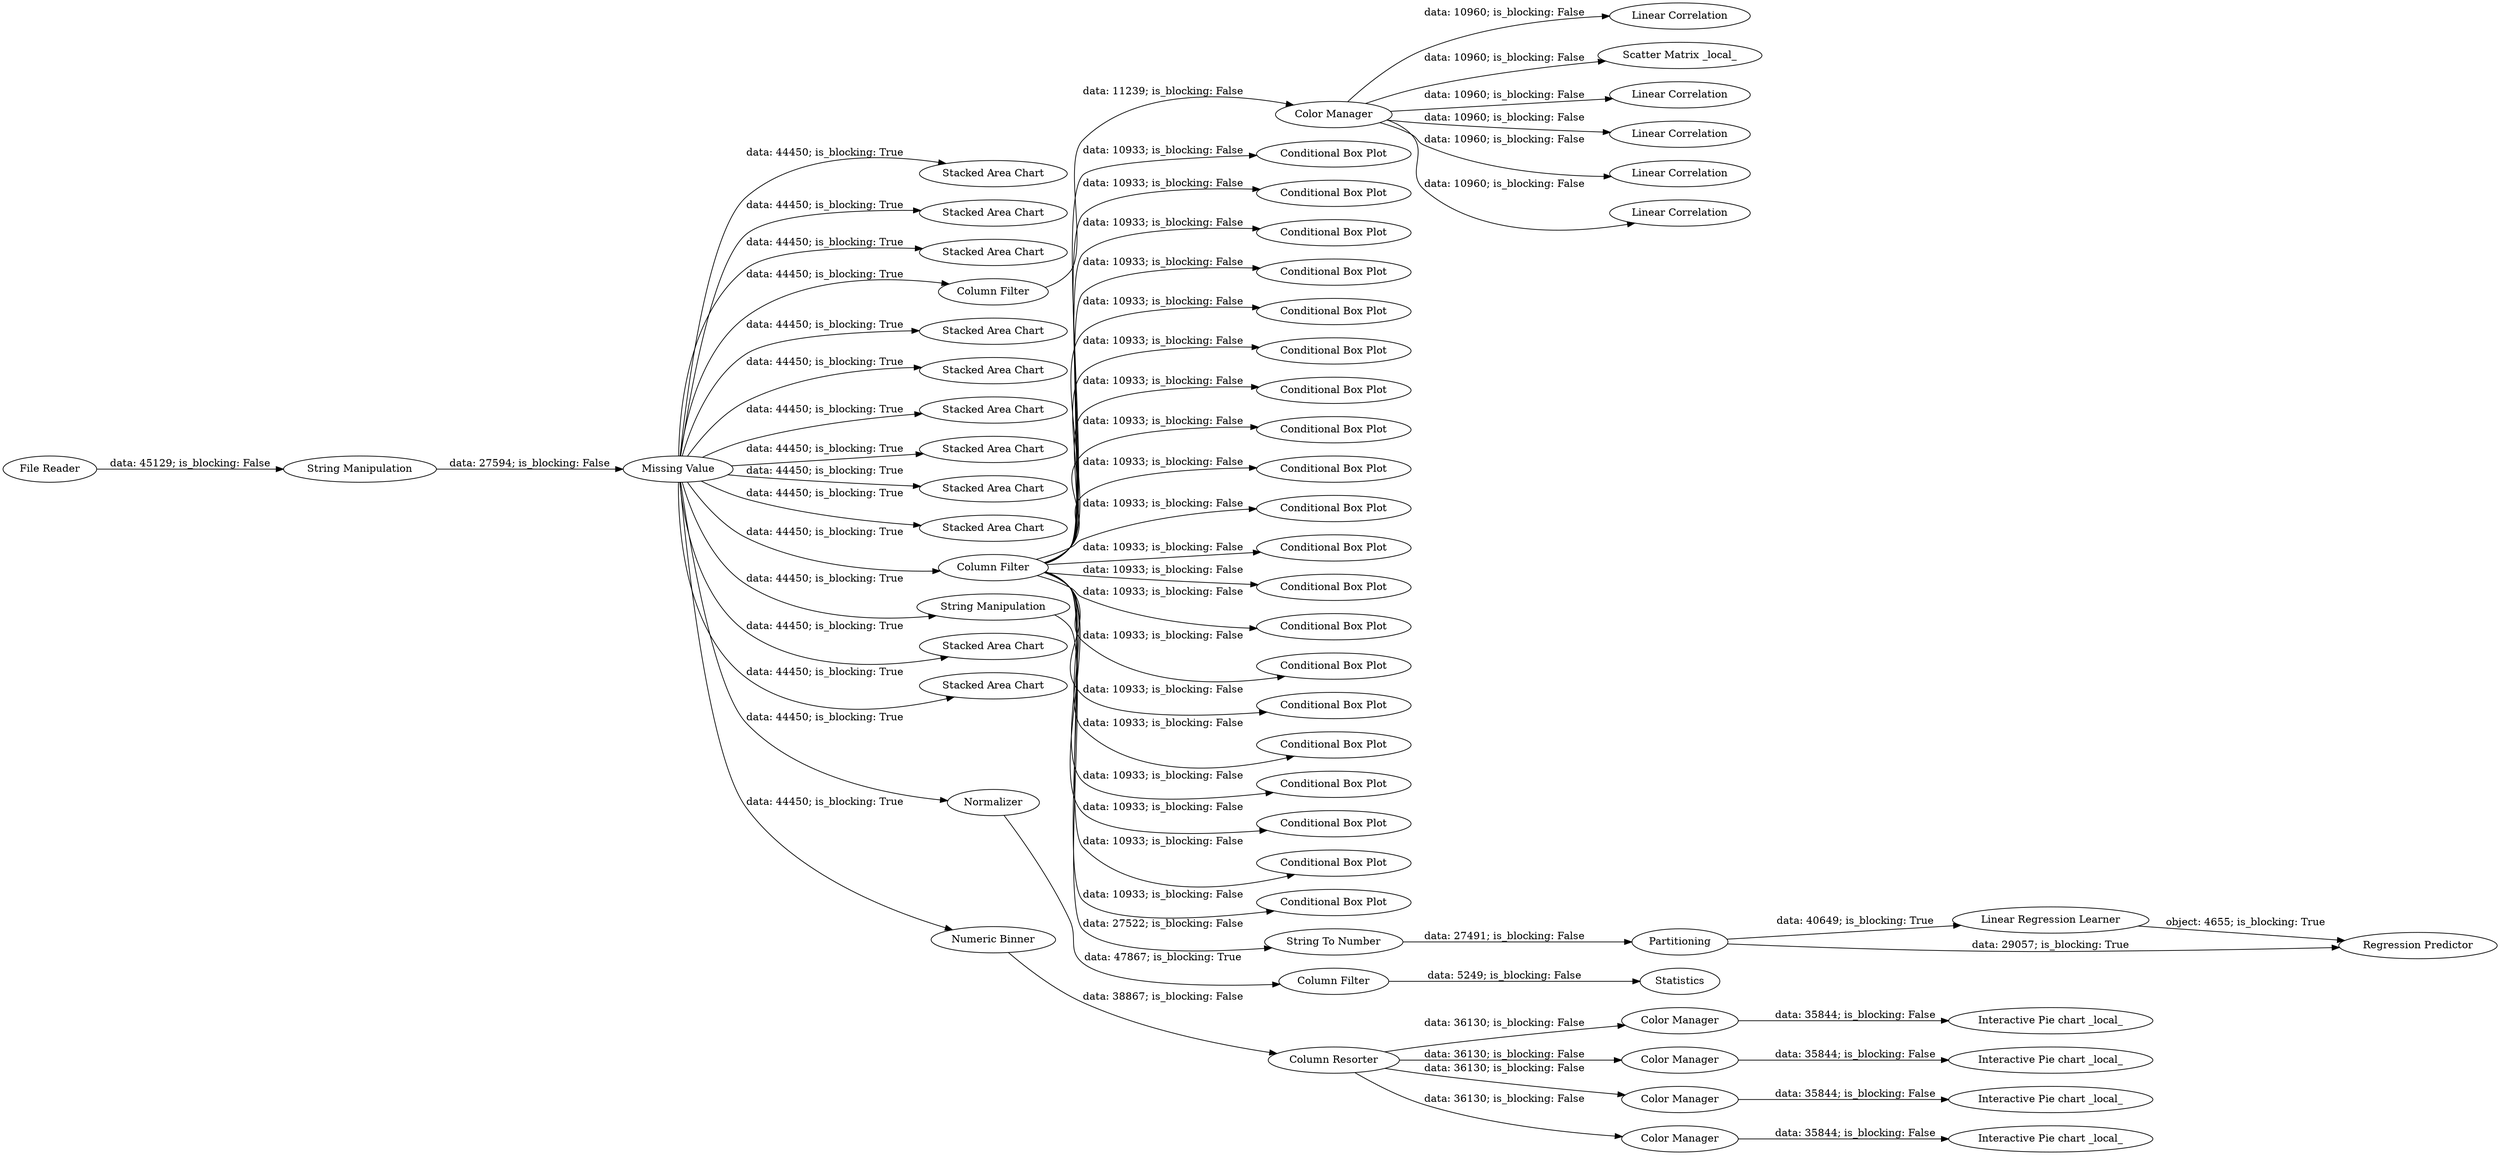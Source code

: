 digraph {
	"3035265035542747938_57" [label="Stacked Area Chart"]
	"3035265035542747938_64" [label="Stacked Area Chart"]
	"3035265035542747938_3" [label="Missing Value"]
	"3035265035542747938_1" [label="File Reader"]
	"3035265035542747938_42" [label="Conditional Box Plot"]
	"3035265035542747938_70" [label="Linear Regression Learner"]
	"3035265035542747938_39" [label="Conditional Box Plot"]
	"3035265035542747938_58" [label="Stacked Area Chart"]
	"3035265035542747938_25" [label="Column Filter"]
	"3035265035542747938_15" [label="Color Manager"]
	"3035265035542747938_76" [label="String To Number"]
	"3035265035542747938_60" [label="Stacked Area Chart"]
	"3035265035542747938_51" [label="Conditional Box Plot"]
	"3035265035542747938_22" [label="Interactive Pie chart _local_"]
	"3035265035542747938_61" [label="Stacked Area Chart"]
	"3035265035542747938_53" [label="Conditional Box Plot"]
	"3035265035542747938_41" [label="Conditional Box Plot"]
	"3035265035542747938_66" [label="Conditional Box Plot"]
	"3035265035542747938_48" [label="Conditional Box Plot"]
	"3035265035542747938_36" [label="Linear Correlation"]
	"3035265035542747938_68" [label="Conditional Box Plot"]
	"3035265035542747938_33" [label="Scatter Matrix _local_"]
	"3035265035542747938_16" [label="Color Manager"]
	"3035265035542747938_59" [label="Stacked Area Chart"]
	"3035265035542747938_17" [label="Color Manager"]
	"3035265035542747938_14" [label="Column Resorter"]
	"3035265035542747938_47" [label="Conditional Box Plot"]
	"3035265035542747938_20" [label="Interactive Pie chart _local_"]
	"3035265035542747938_45" [label="Conditional Box Plot"]
	"3035265035542747938_56" [label="Stacked Area Chart"]
	"3035265035542747938_54" [label="Stacked Area Chart"]
	"3035265035542747938_43" [label="Conditional Box Plot"]
	"3035265035542747938_19" [label="Interactive Pie chart _local_"]
	"3035265035542747938_40" [label="Conditional Box Plot"]
	"3035265035542747938_63" [label="Stacked Area Chart"]
	"3035265035542747938_35" [label="Linear Correlation"]
	"3035265035542747938_37" [label="Column Filter"]
	"3035265035542747938_50" [label="Conditional Box Plot"]
	"3035265035542747938_24" [label="Column Filter"]
	"3035265035542747938_69" [label="Conditional Box Plot"]
	"3035265035542747938_2" [label="String Manipulation"]
	"3035265035542747938_75" [label="String Manipulation"]
	"3035265035542747938_30" [label="Color Manager"]
	"3035265035542747938_49" [label="Conditional Box Plot"]
	"3035265035542747938_55" [label="Stacked Area Chart"]
	"3035265035542747938_31" [label=Statistics]
	"3035265035542747938_32" [label="Linear Correlation"]
	"3035265035542747938_62" [label="Stacked Area Chart"]
	"3035265035542747938_44" [label="Conditional Box Plot"]
	"3035265035542747938_71" [label="Regression Predictor"]
	"3035265035542747938_67" [label="Conditional Box Plot"]
	"3035265035542747938_52" [label="Conditional Box Plot"]
	"3035265035542747938_46" [label="Conditional Box Plot"]
	"3035265035542747938_18" [label="Color Manager"]
	"3035265035542747938_23" [label=Normalizer]
	"3035265035542747938_4" [label="Numeric Binner"]
	"3035265035542747938_38" [label="Conditional Box Plot"]
	"3035265035542747938_73" [label=Partitioning]
	"3035265035542747938_65" [label="Linear Correlation"]
	"3035265035542747938_34" [label="Linear Correlation"]
	"3035265035542747938_21" [label="Interactive Pie chart _local_"]
	"3035265035542747938_3" -> "3035265035542747938_60" [label="data: 44450; is_blocking: True"]
	"3035265035542747938_4" -> "3035265035542747938_14" [label="data: 38867; is_blocking: False"]
	"3035265035542747938_30" -> "3035265035542747938_34" [label="data: 10960; is_blocking: False"]
	"3035265035542747938_24" -> "3035265035542747938_31" [label="data: 5249; is_blocking: False"]
	"3035265035542747938_3" -> "3035265035542747938_23" [label="data: 44450; is_blocking: True"]
	"3035265035542747938_16" -> "3035265035542747938_20" [label="data: 35844; is_blocking: False"]
	"3035265035542747938_3" -> "3035265035542747938_57" [label="data: 44450; is_blocking: True"]
	"3035265035542747938_25" -> "3035265035542747938_30" [label="data: 11239; is_blocking: False"]
	"3035265035542747938_37" -> "3035265035542747938_43" [label="data: 10933; is_blocking: False"]
	"3035265035542747938_37" -> "3035265035542747938_66" [label="data: 10933; is_blocking: False"]
	"3035265035542747938_37" -> "3035265035542747938_53" [label="data: 10933; is_blocking: False"]
	"3035265035542747938_37" -> "3035265035542747938_47" [label="data: 10933; is_blocking: False"]
	"3035265035542747938_17" -> "3035265035542747938_21" [label="data: 35844; is_blocking: False"]
	"3035265035542747938_37" -> "3035265035542747938_51" [label="data: 10933; is_blocking: False"]
	"3035265035542747938_30" -> "3035265035542747938_36" [label="data: 10960; is_blocking: False"]
	"3035265035542747938_37" -> "3035265035542747938_69" [label="data: 10933; is_blocking: False"]
	"3035265035542747938_3" -> "3035265035542747938_55" [label="data: 44450; is_blocking: True"]
	"3035265035542747938_73" -> "3035265035542747938_71" [label="data: 29057; is_blocking: True"]
	"3035265035542747938_37" -> "3035265035542747938_39" [label="data: 10933; is_blocking: False"]
	"3035265035542747938_14" -> "3035265035542747938_15" [label="data: 36130; is_blocking: False"]
	"3035265035542747938_37" -> "3035265035542747938_42" [label="data: 10933; is_blocking: False"]
	"3035265035542747938_30" -> "3035265035542747938_35" [label="data: 10960; is_blocking: False"]
	"3035265035542747938_30" -> "3035265035542747938_33" [label="data: 10960; is_blocking: False"]
	"3035265035542747938_18" -> "3035265035542747938_22" [label="data: 35844; is_blocking: False"]
	"3035265035542747938_37" -> "3035265035542747938_40" [label="data: 10933; is_blocking: False"]
	"3035265035542747938_2" -> "3035265035542747938_3" [label="data: 27594; is_blocking: False"]
	"3035265035542747938_3" -> "3035265035542747938_61" [label="data: 44450; is_blocking: True"]
	"3035265035542747938_37" -> "3035265035542747938_48" [label="data: 10933; is_blocking: False"]
	"3035265035542747938_1" -> "3035265035542747938_2" [label="data: 45129; is_blocking: False"]
	"3035265035542747938_37" -> "3035265035542747938_44" [label="data: 10933; is_blocking: False"]
	"3035265035542747938_14" -> "3035265035542747938_18" [label="data: 36130; is_blocking: False"]
	"3035265035542747938_37" -> "3035265035542747938_45" [label="data: 10933; is_blocking: False"]
	"3035265035542747938_30" -> "3035265035542747938_32" [label="data: 10960; is_blocking: False"]
	"3035265035542747938_37" -> "3035265035542747938_49" [label="data: 10933; is_blocking: False"]
	"3035265035542747938_76" -> "3035265035542747938_73" [label="data: 27491; is_blocking: False"]
	"3035265035542747938_3" -> "3035265035542747938_25" [label="data: 44450; is_blocking: True"]
	"3035265035542747938_14" -> "3035265035542747938_17" [label="data: 36130; is_blocking: False"]
	"3035265035542747938_37" -> "3035265035542747938_46" [label="data: 10933; is_blocking: False"]
	"3035265035542747938_73" -> "3035265035542747938_70" [label="data: 40649; is_blocking: True"]
	"3035265035542747938_37" -> "3035265035542747938_67" [label="data: 10933; is_blocking: False"]
	"3035265035542747938_3" -> "3035265035542747938_54" [label="data: 44450; is_blocking: True"]
	"3035265035542747938_14" -> "3035265035542747938_16" [label="data: 36130; is_blocking: False"]
	"3035265035542747938_75" -> "3035265035542747938_76" [label="data: 27522; is_blocking: False"]
	"3035265035542747938_3" -> "3035265035542747938_63" [label="data: 44450; is_blocking: True"]
	"3035265035542747938_23" -> "3035265035542747938_24" [label="data: 47867; is_blocking: True"]
	"3035265035542747938_37" -> "3035265035542747938_52" [label="data: 10933; is_blocking: False"]
	"3035265035542747938_3" -> "3035265035542747938_58" [label="data: 44450; is_blocking: True"]
	"3035265035542747938_15" -> "3035265035542747938_19" [label="data: 35844; is_blocking: False"]
	"3035265035542747938_3" -> "3035265035542747938_59" [label="data: 44450; is_blocking: True"]
	"3035265035542747938_3" -> "3035265035542747938_75" [label="data: 44450; is_blocking: True"]
	"3035265035542747938_37" -> "3035265035542747938_50" [label="data: 10933; is_blocking: False"]
	"3035265035542747938_37" -> "3035265035542747938_41" [label="data: 10933; is_blocking: False"]
	"3035265035542747938_30" -> "3035265035542747938_65" [label="data: 10960; is_blocking: False"]
	"3035265035542747938_3" -> "3035265035542747938_37" [label="data: 44450; is_blocking: True"]
	"3035265035542747938_70" -> "3035265035542747938_71" [label="object: 4655; is_blocking: True"]
	"3035265035542747938_3" -> "3035265035542747938_62" [label="data: 44450; is_blocking: True"]
	"3035265035542747938_3" -> "3035265035542747938_64" [label="data: 44450; is_blocking: True"]
	"3035265035542747938_3" -> "3035265035542747938_56" [label="data: 44450; is_blocking: True"]
	"3035265035542747938_37" -> "3035265035542747938_68" [label="data: 10933; is_blocking: False"]
	"3035265035542747938_3" -> "3035265035542747938_4" [label="data: 44450; is_blocking: True"]
	"3035265035542747938_37" -> "3035265035542747938_38" [label="data: 10933; is_blocking: False"]
	rankdir=LR
}
